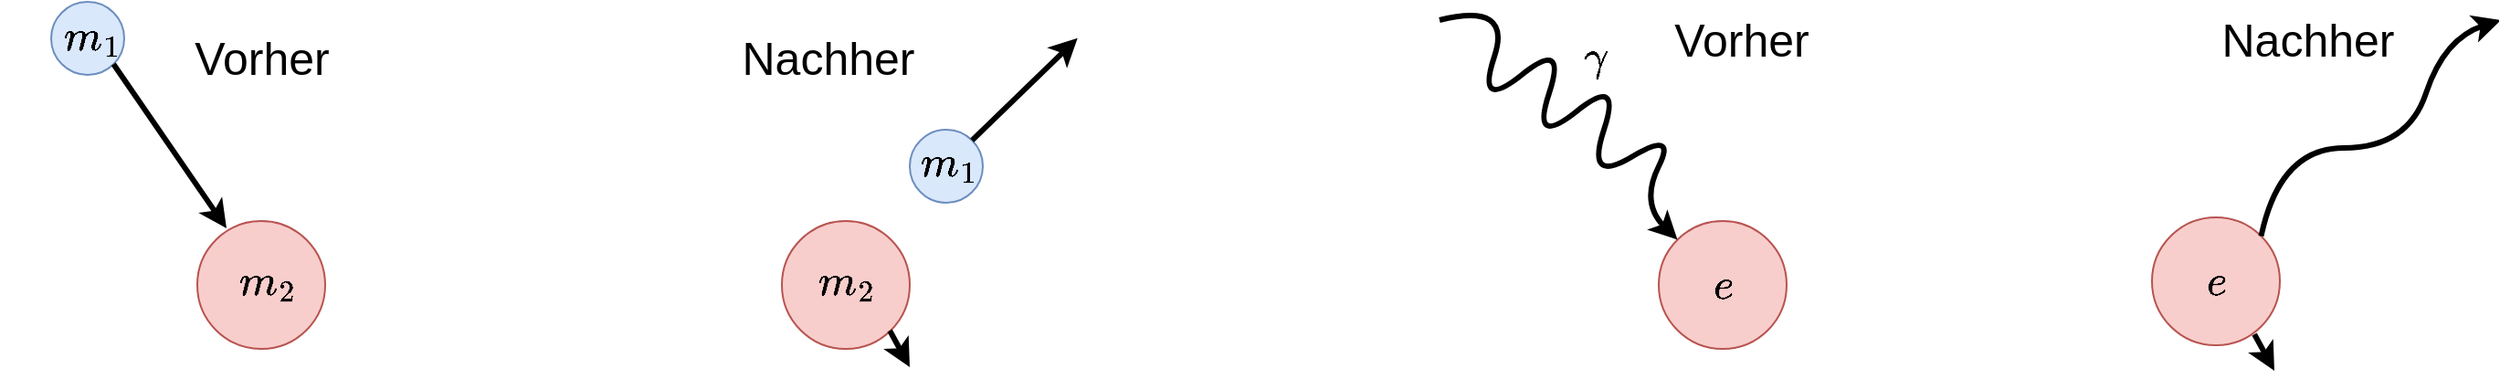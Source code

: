 <mxfile version="16.5.1" type="device"><diagram id="2w9jvvQiHOCwtAfrbCcg" name="Seite-1"><mxGraphModel dx="1018" dy="681" grid="1" gridSize="10" guides="1" tooltips="1" connect="1" arrows="1" fold="1" page="1" pageScale="1" pageWidth="827" pageHeight="1169" math="1" shadow="0"><root><mxCell id="0"/><mxCell id="1" parent="0"/><mxCell id="xOopWWjd0br_pQKqPQTX-1" value="" style="ellipse;whiteSpace=wrap;html=1;aspect=fixed;fillColor=#dae8fc;strokeColor=#6c8ebf;" vertex="1" parent="1"><mxGeometry x="240" y="280" width="40" height="40" as="geometry"/></mxCell><mxCell id="xOopWWjd0br_pQKqPQTX-2" value="" style="ellipse;whiteSpace=wrap;html=1;aspect=fixed;fillColor=#f8cecc;strokeColor=#b85450;" vertex="1" parent="1"><mxGeometry x="320" y="400" width="70" height="70" as="geometry"/></mxCell><mxCell id="xOopWWjd0br_pQKqPQTX-3" value="" style="ellipse;whiteSpace=wrap;html=1;aspect=fixed;fillColor=#f8cecc;strokeColor=#b85450;" vertex="1" parent="1"><mxGeometry x="640" y="400" width="70" height="70" as="geometry"/></mxCell><mxCell id="xOopWWjd0br_pQKqPQTX-4" value="" style="endArrow=classic;html=1;rounded=0;exitX=1;exitY=1;exitDx=0;exitDy=0;strokeWidth=3;" edge="1" parent="1" source="xOopWWjd0br_pQKqPQTX-1"><mxGeometry width="50" height="50" relative="1" as="geometry"><mxPoint x="600" y="380" as="sourcePoint"/><mxPoint x="336" y="404" as="targetPoint"/></mxGeometry></mxCell><mxCell id="xOopWWjd0br_pQKqPQTX-5" value="" style="ellipse;whiteSpace=wrap;html=1;aspect=fixed;fillColor=#dae8fc;strokeColor=#6c8ebf;" vertex="1" parent="1"><mxGeometry x="710" y="350" width="40" height="40" as="geometry"/></mxCell><mxCell id="xOopWWjd0br_pQKqPQTX-6" value="" style="endArrow=classic;html=1;rounded=0;exitX=1;exitY=0;exitDx=0;exitDy=0;strokeWidth=3;" edge="1" parent="1" source="xOopWWjd0br_pQKqPQTX-5"><mxGeometry width="50" height="50" relative="1" as="geometry"><mxPoint x="740.002" y="210.002" as="sourcePoint"/><mxPoint x="801.86" y="299.86" as="targetPoint"/></mxGeometry></mxCell><mxCell id="xOopWWjd0br_pQKqPQTX-7" value="" style="endArrow=classic;html=1;rounded=0;exitX=1;exitY=1;exitDx=0;exitDy=0;strokeWidth=3;" edge="1" parent="1"><mxGeometry width="50" height="50" relative="1" as="geometry"><mxPoint x="699.072" y="460.002" as="sourcePoint"/><mxPoint x="710" y="480" as="targetPoint"/></mxGeometry></mxCell><mxCell id="xOopWWjd0br_pQKqPQTX-8" value="Vorher" style="text;html=1;resizable=0;autosize=1;align=center;verticalAlign=middle;points=[];fillColor=none;strokeColor=none;rounded=0;fontSize=25;" vertex="1" parent="1"><mxGeometry x="310" y="290" width="90" height="40" as="geometry"/></mxCell><mxCell id="xOopWWjd0br_pQKqPQTX-9" value="Nachher" style="text;html=1;resizable=0;autosize=1;align=center;verticalAlign=middle;points=[];fillColor=none;strokeColor=none;rounded=0;fontSize=25;" vertex="1" parent="1"><mxGeometry x="610" y="290" width="110" height="40" as="geometry"/></mxCell><mxCell id="xOopWWjd0br_pQKqPQTX-10" value="$$m_1$$" style="text;html=1;resizable=0;autosize=1;align=center;verticalAlign=middle;points=[];fillColor=none;strokeColor=none;rounded=0;fontSize=20;" vertex="1" parent="1"><mxGeometry x="212" y="284" width="100" height="30" as="geometry"/></mxCell><mxCell id="xOopWWjd0br_pQKqPQTX-11" value="$$m_1$$" style="text;html=1;resizable=0;autosize=1;align=center;verticalAlign=middle;points=[];fillColor=none;strokeColor=none;rounded=0;fontSize=20;" vertex="1" parent="1"><mxGeometry x="681" y="353" width="100" height="30" as="geometry"/></mxCell><mxCell id="xOopWWjd0br_pQKqPQTX-12" value="$$m_2$$" style="text;html=1;resizable=0;autosize=1;align=center;verticalAlign=middle;points=[];fillColor=none;strokeColor=none;rounded=0;fontSize=20;" vertex="1" parent="1"><mxGeometry x="308" y="418" width="100" height="30" as="geometry"/></mxCell><mxCell id="xOopWWjd0br_pQKqPQTX-13" value="$$m_2$$" style="text;html=1;resizable=0;autosize=1;align=center;verticalAlign=middle;points=[];fillColor=none;strokeColor=none;rounded=0;fontSize=20;" vertex="1" parent="1"><mxGeometry x="625" y="418" width="100" height="30" as="geometry"/></mxCell><mxCell id="xOopWWjd0br_pQKqPQTX-14" value="" style="ellipse;whiteSpace=wrap;html=1;aspect=fixed;fillColor=#f8cecc;strokeColor=#b85450;" vertex="1" parent="1"><mxGeometry x="1120" y="400" width="70" height="70" as="geometry"/></mxCell><mxCell id="xOopWWjd0br_pQKqPQTX-17" value="" style="endArrow=classic;html=1;fontSize=20;strokeWidth=3;entryX=0;entryY=0;entryDx=0;entryDy=0;curved=1;" edge="1" parent="1" target="xOopWWjd0br_pQKqPQTX-14"><mxGeometry width="50" height="50" relative="1" as="geometry"><mxPoint x="1000" y="290" as="sourcePoint"/><mxPoint x="1040" y="330" as="targetPoint"/><Array as="points"><mxPoint x="1040" y="280"/><mxPoint x="1020" y="340"/><mxPoint x="1070" y="300"/><mxPoint x="1050" y="360"/><mxPoint x="1100" y="320"/><mxPoint x="1080" y="380"/><mxPoint x="1130" y="350"/><mxPoint x="1110" y="390"/></Array></mxGeometry></mxCell><mxCell id="xOopWWjd0br_pQKqPQTX-18" value="$$e$$" style="text;html=1;resizable=0;autosize=1;align=center;verticalAlign=middle;points=[];fillColor=none;strokeColor=none;rounded=0;fontSize=20;" vertex="1" parent="1"><mxGeometry x="1120" y="420" width="70" height="30" as="geometry"/></mxCell><mxCell id="xOopWWjd0br_pQKqPQTX-19" value="$$\gamma$$" style="text;html=1;resizable=0;autosize=1;align=center;verticalAlign=middle;points=[];fillColor=none;strokeColor=none;rounded=0;fontSize=20;" vertex="1" parent="1"><mxGeometry x="1020" y="295" width="130" height="30" as="geometry"/></mxCell><mxCell id="xOopWWjd0br_pQKqPQTX-20" value="" style="ellipse;whiteSpace=wrap;html=1;aspect=fixed;fillColor=#f8cecc;strokeColor=#b85450;" vertex="1" parent="1"><mxGeometry x="1390" y="398" width="70" height="70" as="geometry"/></mxCell><mxCell id="xOopWWjd0br_pQKqPQTX-21" value="$$e$$" style="text;html=1;resizable=0;autosize=1;align=center;verticalAlign=middle;points=[];fillColor=none;strokeColor=none;rounded=0;fontSize=20;" vertex="1" parent="1"><mxGeometry x="1390" y="418" width="70" height="30" as="geometry"/></mxCell><mxCell id="xOopWWjd0br_pQKqPQTX-22" value="" style="endArrow=classic;html=1;rounded=0;exitX=1;exitY=1;exitDx=0;exitDy=0;strokeWidth=3;" edge="1" parent="1"><mxGeometry width="50" height="50" relative="1" as="geometry"><mxPoint x="1446.072" y="462.002" as="sourcePoint"/><mxPoint x="1457" y="482" as="targetPoint"/></mxGeometry></mxCell><mxCell id="xOopWWjd0br_pQKqPQTX-23" value="Vorher" style="text;html=1;resizable=0;autosize=1;align=center;verticalAlign=middle;points=[];fillColor=none;strokeColor=none;rounded=0;fontSize=25;" vertex="1" parent="1"><mxGeometry x="1120" y="280" width="90" height="40" as="geometry"/></mxCell><mxCell id="xOopWWjd0br_pQKqPQTX-24" value="" style="endArrow=classic;html=1;fontSize=20;strokeWidth=3;exitX=1;exitY=0;exitDx=0;exitDy=0;curved=1;" edge="1" parent="1" source="xOopWWjd0br_pQKqPQTX-20"><mxGeometry width="50" height="50" relative="1" as="geometry"><mxPoint x="1050" y="440" as="sourcePoint"/><mxPoint x="1581" y="290" as="targetPoint"/><Array as="points"><mxPoint x="1460" y="360"/><mxPoint x="1530" y="360"/><mxPoint x="1550" y="300"/></Array></mxGeometry></mxCell><mxCell id="xOopWWjd0br_pQKqPQTX-25" value="Nachher" style="text;html=1;resizable=0;autosize=1;align=center;verticalAlign=middle;points=[];fillColor=none;strokeColor=none;rounded=0;fontSize=25;" vertex="1" parent="1"><mxGeometry x="1420" y="280" width="110" height="40" as="geometry"/></mxCell></root></mxGraphModel></diagram></mxfile>